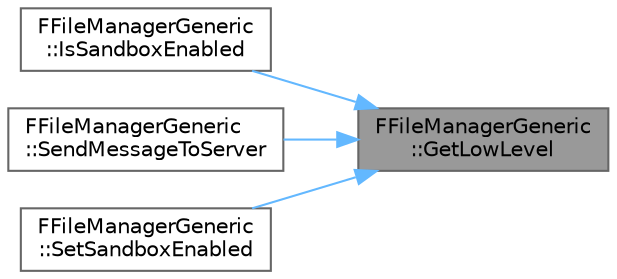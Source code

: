 digraph "FFileManagerGeneric::GetLowLevel"
{
 // INTERACTIVE_SVG=YES
 // LATEX_PDF_SIZE
  bgcolor="transparent";
  edge [fontname=Helvetica,fontsize=10,labelfontname=Helvetica,labelfontsize=10];
  node [fontname=Helvetica,fontsize=10,shape=box,height=0.2,width=0.4];
  rankdir="RL";
  Node1 [id="Node000001",label="FFileManagerGeneric\l::GetLowLevel",height=0.2,width=0.4,color="gray40", fillcolor="grey60", style="filled", fontcolor="black",tooltip=" "];
  Node1 -> Node2 [id="edge1_Node000001_Node000002",dir="back",color="steelblue1",style="solid",tooltip=" "];
  Node2 [id="Node000002",label="FFileManagerGeneric\l::IsSandboxEnabled",height=0.2,width=0.4,color="grey40", fillcolor="white", style="filled",URL="$d1/d87/classFFileManagerGeneric.html#aa8849c8b087c1cd32f4ce2a997afe149",tooltip="Returns whether the sandbox is enabled or not."];
  Node1 -> Node3 [id="edge2_Node000001_Node000003",dir="back",color="steelblue1",style="solid",tooltip=" "];
  Node3 [id="Node000003",label="FFileManagerGeneric\l::SendMessageToServer",height=0.2,width=0.4,color="grey40", fillcolor="white", style="filled",URL="$d1/d87/classFFileManagerGeneric.html#ac32f5d9e602f0f0107cbd6f7e86d9fc9",tooltip="Sends a message to the file server, and will block until it's complete."];
  Node1 -> Node4 [id="edge3_Node000001_Node000004",dir="back",color="steelblue1",style="solid",tooltip=" "];
  Node4 [id="Node000004",label="FFileManagerGeneric\l::SetSandboxEnabled",height=0.2,width=0.4,color="grey40", fillcolor="white", style="filled",URL="$d1/d87/classFFileManagerGeneric.html#a8038f101540d5aa4f521ae5e3e29dbc4",tooltip="Enables/disables the sandbox, if it is being used."];
}
